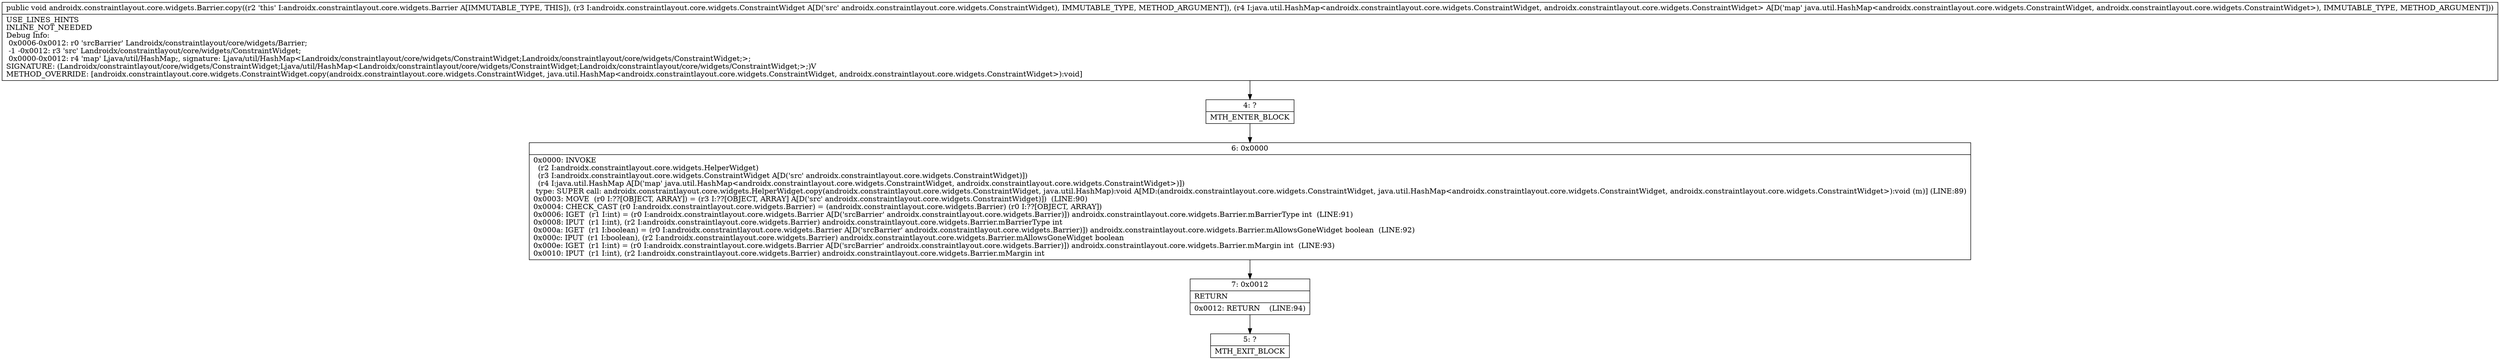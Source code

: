 digraph "CFG forandroidx.constraintlayout.core.widgets.Barrier.copy(Landroidx\/constraintlayout\/core\/widgets\/ConstraintWidget;Ljava\/util\/HashMap;)V" {
Node_4 [shape=record,label="{4\:\ ?|MTH_ENTER_BLOCK\l}"];
Node_6 [shape=record,label="{6\:\ 0x0000|0x0000: INVOKE  \l  (r2 I:androidx.constraintlayout.core.widgets.HelperWidget)\l  (r3 I:androidx.constraintlayout.core.widgets.ConstraintWidget A[D('src' androidx.constraintlayout.core.widgets.ConstraintWidget)])\l  (r4 I:java.util.HashMap A[D('map' java.util.HashMap\<androidx.constraintlayout.core.widgets.ConstraintWidget, androidx.constraintlayout.core.widgets.ConstraintWidget\>)])\l type: SUPER call: androidx.constraintlayout.core.widgets.HelperWidget.copy(androidx.constraintlayout.core.widgets.ConstraintWidget, java.util.HashMap):void A[MD:(androidx.constraintlayout.core.widgets.ConstraintWidget, java.util.HashMap\<androidx.constraintlayout.core.widgets.ConstraintWidget, androidx.constraintlayout.core.widgets.ConstraintWidget\>):void (m)] (LINE:89)\l0x0003: MOVE  (r0 I:??[OBJECT, ARRAY]) = (r3 I:??[OBJECT, ARRAY] A[D('src' androidx.constraintlayout.core.widgets.ConstraintWidget)])  (LINE:90)\l0x0004: CHECK_CAST (r0 I:androidx.constraintlayout.core.widgets.Barrier) = (androidx.constraintlayout.core.widgets.Barrier) (r0 I:??[OBJECT, ARRAY]) \l0x0006: IGET  (r1 I:int) = (r0 I:androidx.constraintlayout.core.widgets.Barrier A[D('srcBarrier' androidx.constraintlayout.core.widgets.Barrier)]) androidx.constraintlayout.core.widgets.Barrier.mBarrierType int  (LINE:91)\l0x0008: IPUT  (r1 I:int), (r2 I:androidx.constraintlayout.core.widgets.Barrier) androidx.constraintlayout.core.widgets.Barrier.mBarrierType int \l0x000a: IGET  (r1 I:boolean) = (r0 I:androidx.constraintlayout.core.widgets.Barrier A[D('srcBarrier' androidx.constraintlayout.core.widgets.Barrier)]) androidx.constraintlayout.core.widgets.Barrier.mAllowsGoneWidget boolean  (LINE:92)\l0x000c: IPUT  (r1 I:boolean), (r2 I:androidx.constraintlayout.core.widgets.Barrier) androidx.constraintlayout.core.widgets.Barrier.mAllowsGoneWidget boolean \l0x000e: IGET  (r1 I:int) = (r0 I:androidx.constraintlayout.core.widgets.Barrier A[D('srcBarrier' androidx.constraintlayout.core.widgets.Barrier)]) androidx.constraintlayout.core.widgets.Barrier.mMargin int  (LINE:93)\l0x0010: IPUT  (r1 I:int), (r2 I:androidx.constraintlayout.core.widgets.Barrier) androidx.constraintlayout.core.widgets.Barrier.mMargin int \l}"];
Node_7 [shape=record,label="{7\:\ 0x0012|RETURN\l|0x0012: RETURN    (LINE:94)\l}"];
Node_5 [shape=record,label="{5\:\ ?|MTH_EXIT_BLOCK\l}"];
MethodNode[shape=record,label="{public void androidx.constraintlayout.core.widgets.Barrier.copy((r2 'this' I:androidx.constraintlayout.core.widgets.Barrier A[IMMUTABLE_TYPE, THIS]), (r3 I:androidx.constraintlayout.core.widgets.ConstraintWidget A[D('src' androidx.constraintlayout.core.widgets.ConstraintWidget), IMMUTABLE_TYPE, METHOD_ARGUMENT]), (r4 I:java.util.HashMap\<androidx.constraintlayout.core.widgets.ConstraintWidget, androidx.constraintlayout.core.widgets.ConstraintWidget\> A[D('map' java.util.HashMap\<androidx.constraintlayout.core.widgets.ConstraintWidget, androidx.constraintlayout.core.widgets.ConstraintWidget\>), IMMUTABLE_TYPE, METHOD_ARGUMENT]))  | USE_LINES_HINTS\lINLINE_NOT_NEEDED\lDebug Info:\l  0x0006\-0x0012: r0 'srcBarrier' Landroidx\/constraintlayout\/core\/widgets\/Barrier;\l  \-1 \-0x0012: r3 'src' Landroidx\/constraintlayout\/core\/widgets\/ConstraintWidget;\l  0x0000\-0x0012: r4 'map' Ljava\/util\/HashMap;, signature: Ljava\/util\/HashMap\<Landroidx\/constraintlayout\/core\/widgets\/ConstraintWidget;Landroidx\/constraintlayout\/core\/widgets\/ConstraintWidget;\>;\lSIGNATURE: (Landroidx\/constraintlayout\/core\/widgets\/ConstraintWidget;Ljava\/util\/HashMap\<Landroidx\/constraintlayout\/core\/widgets\/ConstraintWidget;Landroidx\/constraintlayout\/core\/widgets\/ConstraintWidget;\>;)V\lMETHOD_OVERRIDE: [androidx.constraintlayout.core.widgets.ConstraintWidget.copy(androidx.constraintlayout.core.widgets.ConstraintWidget, java.util.HashMap\<androidx.constraintlayout.core.widgets.ConstraintWidget, androidx.constraintlayout.core.widgets.ConstraintWidget\>):void]\l}"];
MethodNode -> Node_4;Node_4 -> Node_6;
Node_6 -> Node_7;
Node_7 -> Node_5;
}

